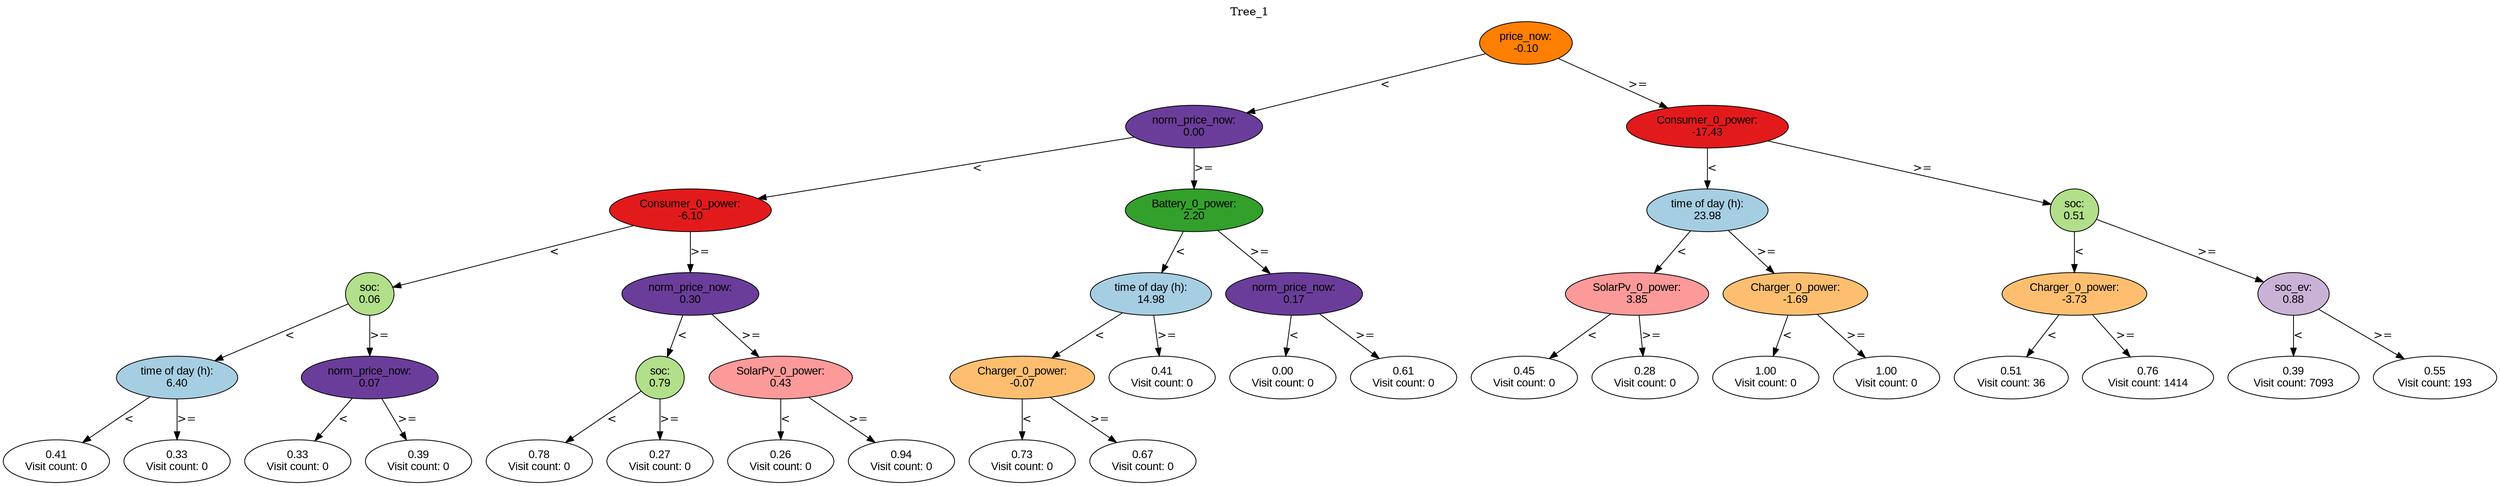 digraph BST {
    node [fontname="Arial" style=filled colorscheme=paired12];
    0 [ label = "price_now:
-0.10" fillcolor=8];
    1 [ label = "norm_price_now:
0.00" fillcolor=10];
    2 [ label = "Consumer_0_power:
-6.10" fillcolor=6];
    3 [ label = "soc:
0.06" fillcolor=3];
    4 [ label = "time of day (h):
6.40" fillcolor=1];
    5 [ label = "0.41
Visit count: 0" fillcolor=white];
    6 [ label = "0.33
Visit count: 0" fillcolor=white];
    7 [ label = "norm_price_now:
0.07" fillcolor=10];
    8 [ label = "0.33
Visit count: 0" fillcolor=white];
    9 [ label = "0.39
Visit count: 0" fillcolor=white];
    10 [ label = "norm_price_now:
0.30" fillcolor=10];
    11 [ label = "soc:
0.79" fillcolor=3];
    12 [ label = "0.78
Visit count: 0" fillcolor=white];
    13 [ label = "0.27
Visit count: 0" fillcolor=white];
    14 [ label = "SolarPv_0_power:
0.43" fillcolor=5];
    15 [ label = "0.26
Visit count: 0" fillcolor=white];
    16 [ label = "0.94
Visit count: 0" fillcolor=white];
    17 [ label = "Battery_0_power:
2.20" fillcolor=4];
    18 [ label = "time of day (h):
14.98" fillcolor=1];
    19 [ label = "Charger_0_power:
-0.07" fillcolor=7];
    20 [ label = "0.73
Visit count: 0" fillcolor=white];
    21 [ label = "0.67
Visit count: 0" fillcolor=white];
    22 [ label = "0.41
Visit count: 0" fillcolor=white];
    23 [ label = "norm_price_now:
0.17" fillcolor=10];
    24 [ label = "0.00
Visit count: 0" fillcolor=white];
    25 [ label = "0.61
Visit count: 0" fillcolor=white];
    26 [ label = "Consumer_0_power:
-17.43" fillcolor=6];
    27 [ label = "time of day (h):
23.98" fillcolor=1];
    28 [ label = "SolarPv_0_power:
3.85" fillcolor=5];
    29 [ label = "0.45
Visit count: 0" fillcolor=white];
    30 [ label = "0.28
Visit count: 0" fillcolor=white];
    31 [ label = "Charger_0_power:
-1.69" fillcolor=7];
    32 [ label = "1.00
Visit count: 0" fillcolor=white];
    33 [ label = "1.00
Visit count: 0" fillcolor=white];
    34 [ label = "soc:
0.51" fillcolor=3];
    35 [ label = "Charger_0_power:
-3.73" fillcolor=7];
    36 [ label = "0.51
Visit count: 36" fillcolor=white];
    37 [ label = "0.76
Visit count: 1414" fillcolor=white];
    38 [ label = "soc_ev:
0.88" fillcolor=9];
    39 [ label = "0.39
Visit count: 7093" fillcolor=white];
    40 [ label = "0.55
Visit count: 193" fillcolor=white];

    0  -> 1[ label = "<"];
    0  -> 26[ label = ">="];
    1  -> 2[ label = "<"];
    1  -> 17[ label = ">="];
    2  -> 3[ label = "<"];
    2  -> 10[ label = ">="];
    3  -> 4[ label = "<"];
    3  -> 7[ label = ">="];
    4  -> 5[ label = "<"];
    4  -> 6[ label = ">="];
    7  -> 8[ label = "<"];
    7  -> 9[ label = ">="];
    10  -> 11[ label = "<"];
    10  -> 14[ label = ">="];
    11  -> 12[ label = "<"];
    11  -> 13[ label = ">="];
    14  -> 15[ label = "<"];
    14  -> 16[ label = ">="];
    17  -> 18[ label = "<"];
    17  -> 23[ label = ">="];
    18  -> 19[ label = "<"];
    18  -> 22[ label = ">="];
    19  -> 20[ label = "<"];
    19  -> 21[ label = ">="];
    23  -> 24[ label = "<"];
    23  -> 25[ label = ">="];
    26  -> 27[ label = "<"];
    26  -> 34[ label = ">="];
    27  -> 28[ label = "<"];
    27  -> 31[ label = ">="];
    28  -> 29[ label = "<"];
    28  -> 30[ label = ">="];
    31  -> 32[ label = "<"];
    31  -> 33[ label = ">="];
    34  -> 35[ label = "<"];
    34  -> 38[ label = ">="];
    35  -> 36[ label = "<"];
    35  -> 37[ label = ">="];
    38  -> 39[ label = "<"];
    38  -> 40[ label = ">="];

    labelloc="t";
    label="Tree_1";
}